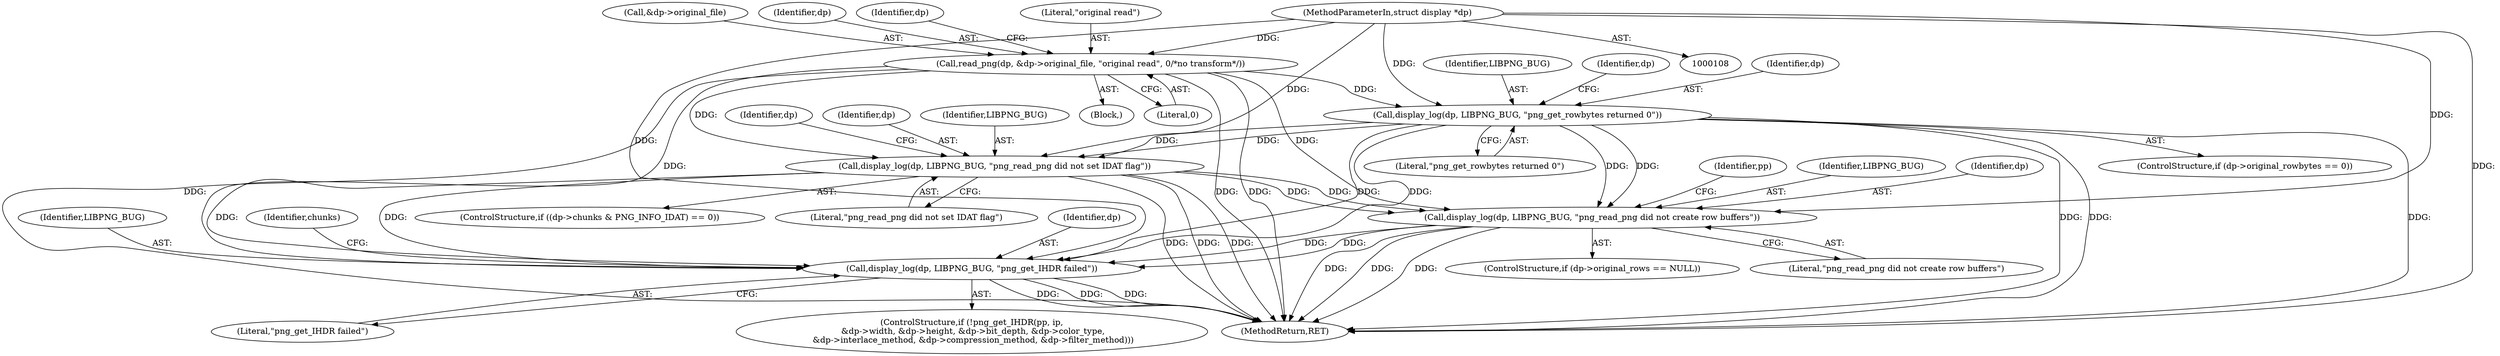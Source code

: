 digraph "0_Android_9d4853418ab2f754c2b63e091c29c5529b8b86ca_25@API" {
"1000113" [label="(Call,read_png(dp, &dp->original_file, \"original read\", 0/*no transform*/))"];
"1000109" [label="(MethodParameterIn,struct display *dp)"];
"1000164" [label="(Call,display_log(dp, LIBPNG_BUG, \"png_get_rowbytes returned 0\"))"];
"1000184" [label="(Call,display_log(dp, LIBPNG_BUG, \"png_read_png did not set IDAT flag\"))"];
"1000201" [label="(Call,display_log(dp, LIBPNG_BUG, \"png_read_png did not create row buffers\"))"];
"1000238" [label="(Call,display_log(dp, LIBPNG_BUG, \"png_get_IHDR failed\"))"];
"1000205" [label="(ControlStructure,if (!png_get_IHDR(pp, ip,\n &dp->width, &dp->height, &dp->bit_depth, &dp->color_type,\n &dp->interlace_method, &dp->compression_method, &dp->filter_method)))"];
"1000201" [label="(Call,display_log(dp, LIBPNG_BUG, \"png_read_png did not create row buffers\"))"];
"1000195" [label="(ControlStructure,if (dp->original_rows == NULL))"];
"1000190" [label="(Identifier,dp)"];
"1000185" [label="(Identifier,dp)"];
"1000245" [label="(Identifier,chunks)"];
"1000110" [label="(Block,)"];
"1000208" [label="(Identifier,pp)"];
"1000176" [label="(ControlStructure,if ((dp->chunks & PNG_INFO_IDAT) == 0))"];
"1000119" [label="(Literal,\"original read\")"];
"1000109" [label="(MethodParameterIn,struct display *dp)"];
"1000203" [label="(Identifier,LIBPNG_BUG)"];
"1000113" [label="(Call,read_png(dp, &dp->original_file, \"original read\", 0/*no transform*/))"];
"1000120" [label="(Literal,0)"];
"1000166" [label="(Identifier,LIBPNG_BUG)"];
"1000170" [label="(Identifier,dp)"];
"1000202" [label="(Identifier,dp)"];
"1000241" [label="(Literal,\"png_get_IHDR failed\")"];
"1000239" [label="(Identifier,dp)"];
"1000187" [label="(Literal,\"png_read_png did not set IDAT flag\")"];
"1000240" [label="(Identifier,LIBPNG_BUG)"];
"1000186" [label="(Identifier,LIBPNG_BUG)"];
"1000388" [label="(MethodReturn,RET)"];
"1000204" [label="(Literal,\"png_read_png did not create row buffers\")"];
"1000164" [label="(Call,display_log(dp, LIBPNG_BUG, \"png_get_rowbytes returned 0\"))"];
"1000238" [label="(Call,display_log(dp, LIBPNG_BUG, \"png_get_IHDR failed\"))"];
"1000165" [label="(Identifier,dp)"];
"1000115" [label="(Call,&dp->original_file)"];
"1000114" [label="(Identifier,dp)"];
"1000158" [label="(ControlStructure,if (dp->original_rowbytes == 0))"];
"1000184" [label="(Call,display_log(dp, LIBPNG_BUG, \"png_read_png did not set IDAT flag\"))"];
"1000124" [label="(Identifier,dp)"];
"1000167" [label="(Literal,\"png_get_rowbytes returned 0\")"];
"1000113" -> "1000110"  [label="AST: "];
"1000113" -> "1000120"  [label="CFG: "];
"1000114" -> "1000113"  [label="AST: "];
"1000115" -> "1000113"  [label="AST: "];
"1000119" -> "1000113"  [label="AST: "];
"1000120" -> "1000113"  [label="AST: "];
"1000124" -> "1000113"  [label="CFG: "];
"1000113" -> "1000388"  [label="DDG: "];
"1000113" -> "1000388"  [label="DDG: "];
"1000113" -> "1000388"  [label="DDG: "];
"1000109" -> "1000113"  [label="DDG: "];
"1000113" -> "1000164"  [label="DDG: "];
"1000113" -> "1000184"  [label="DDG: "];
"1000113" -> "1000201"  [label="DDG: "];
"1000113" -> "1000238"  [label="DDG: "];
"1000109" -> "1000108"  [label="AST: "];
"1000109" -> "1000388"  [label="DDG: "];
"1000109" -> "1000164"  [label="DDG: "];
"1000109" -> "1000184"  [label="DDG: "];
"1000109" -> "1000201"  [label="DDG: "];
"1000109" -> "1000238"  [label="DDG: "];
"1000164" -> "1000158"  [label="AST: "];
"1000164" -> "1000167"  [label="CFG: "];
"1000165" -> "1000164"  [label="AST: "];
"1000166" -> "1000164"  [label="AST: "];
"1000167" -> "1000164"  [label="AST: "];
"1000170" -> "1000164"  [label="CFG: "];
"1000164" -> "1000388"  [label="DDG: "];
"1000164" -> "1000388"  [label="DDG: "];
"1000164" -> "1000388"  [label="DDG: "];
"1000164" -> "1000184"  [label="DDG: "];
"1000164" -> "1000184"  [label="DDG: "];
"1000164" -> "1000201"  [label="DDG: "];
"1000164" -> "1000201"  [label="DDG: "];
"1000164" -> "1000238"  [label="DDG: "];
"1000164" -> "1000238"  [label="DDG: "];
"1000184" -> "1000176"  [label="AST: "];
"1000184" -> "1000187"  [label="CFG: "];
"1000185" -> "1000184"  [label="AST: "];
"1000186" -> "1000184"  [label="AST: "];
"1000187" -> "1000184"  [label="AST: "];
"1000190" -> "1000184"  [label="CFG: "];
"1000184" -> "1000388"  [label="DDG: "];
"1000184" -> "1000388"  [label="DDG: "];
"1000184" -> "1000388"  [label="DDG: "];
"1000184" -> "1000201"  [label="DDG: "];
"1000184" -> "1000201"  [label="DDG: "];
"1000184" -> "1000238"  [label="DDG: "];
"1000184" -> "1000238"  [label="DDG: "];
"1000201" -> "1000195"  [label="AST: "];
"1000201" -> "1000204"  [label="CFG: "];
"1000202" -> "1000201"  [label="AST: "];
"1000203" -> "1000201"  [label="AST: "];
"1000204" -> "1000201"  [label="AST: "];
"1000208" -> "1000201"  [label="CFG: "];
"1000201" -> "1000388"  [label="DDG: "];
"1000201" -> "1000388"  [label="DDG: "];
"1000201" -> "1000388"  [label="DDG: "];
"1000201" -> "1000238"  [label="DDG: "];
"1000201" -> "1000238"  [label="DDG: "];
"1000238" -> "1000205"  [label="AST: "];
"1000238" -> "1000241"  [label="CFG: "];
"1000239" -> "1000238"  [label="AST: "];
"1000240" -> "1000238"  [label="AST: "];
"1000241" -> "1000238"  [label="AST: "];
"1000245" -> "1000238"  [label="CFG: "];
"1000238" -> "1000388"  [label="DDG: "];
"1000238" -> "1000388"  [label="DDG: "];
"1000238" -> "1000388"  [label="DDG: "];
}
